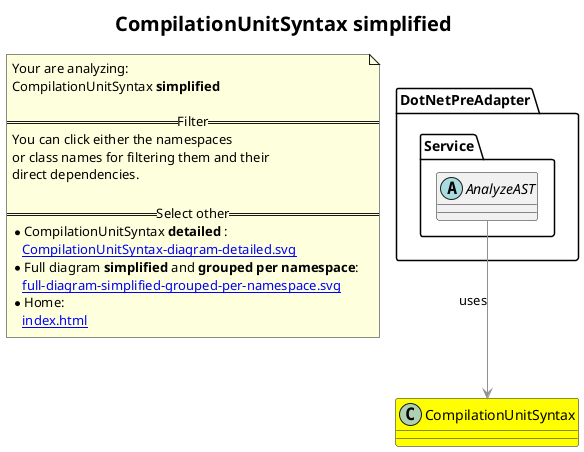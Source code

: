@startuml
skinparam linetype ortho
title <size:20>CompilationUnitSyntax **simplified** </size>
note "Your are analyzing:\nCompilationUnitSyntax **simplified** \n\n==Filter==\nYou can click either the namespaces \nor class names for filtering them and their\ndirect dependencies.\n\n==Select other==\n* CompilationUnitSyntax **detailed** :\n   [[CompilationUnitSyntax-diagram-detailed.svg]]\n* Full diagram **simplified** and **grouped per namespace**:\n   [[full-diagram-simplified-grouped-per-namespace.svg]]\n* Home:\n   [[index.html]]" as FloatingNote
class CompilationUnitSyntax [[CompilationUnitSyntax-diagram-simplified.svg]] #yellow {
}
  abstract class DotNetPreAdapter.Service.AnalyzeAST [[DotNetPreAdapter.Service.AnalyzeAST-diagram-simplified.svg]]  {
  }
 ' *************************************** 
 ' *************************************** 
 ' *************************************** 
' Class relations extracted from namespace:
' 
' Class relations extracted from namespace:
' DotNetPreAdapter.Service
DotNetPreAdapter.Service.AnalyzeAST -[#909090]-> CompilationUnitSyntax  : uses 
@enduml